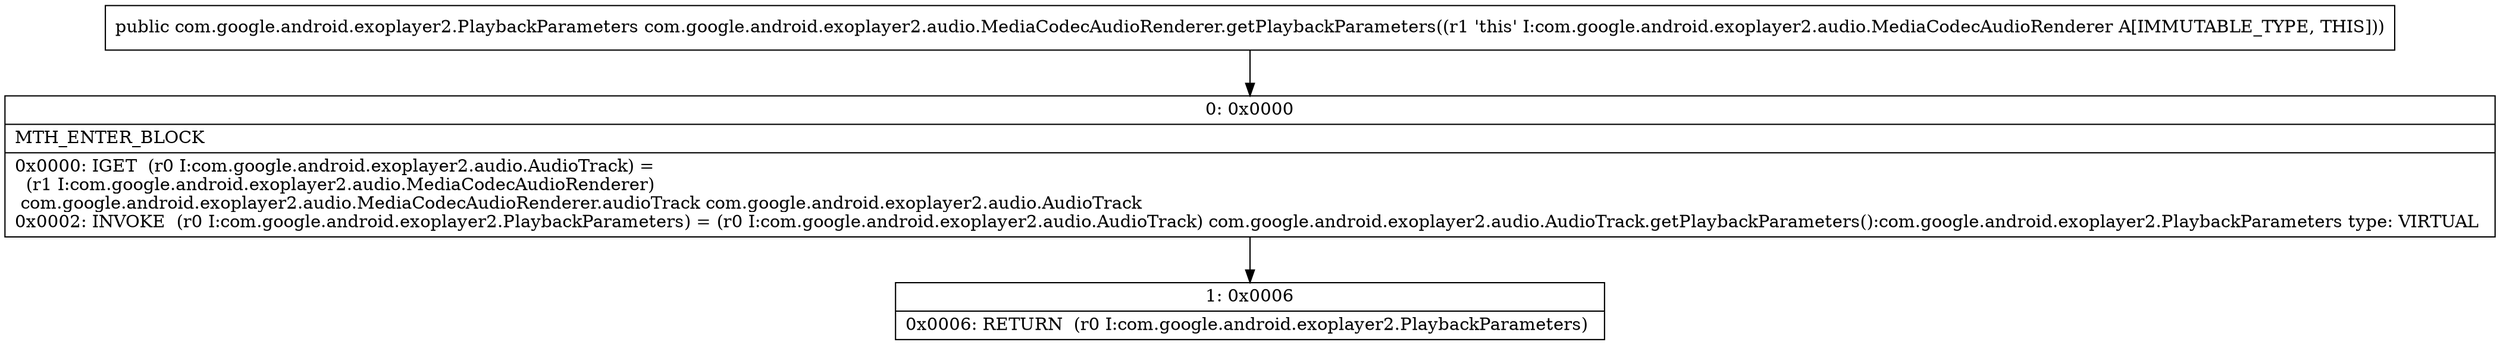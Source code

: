 digraph "CFG forcom.google.android.exoplayer2.audio.MediaCodecAudioRenderer.getPlaybackParameters()Lcom\/google\/android\/exoplayer2\/PlaybackParameters;" {
Node_0 [shape=record,label="{0\:\ 0x0000|MTH_ENTER_BLOCK\l|0x0000: IGET  (r0 I:com.google.android.exoplayer2.audio.AudioTrack) = \l  (r1 I:com.google.android.exoplayer2.audio.MediaCodecAudioRenderer)\l com.google.android.exoplayer2.audio.MediaCodecAudioRenderer.audioTrack com.google.android.exoplayer2.audio.AudioTrack \l0x0002: INVOKE  (r0 I:com.google.android.exoplayer2.PlaybackParameters) = (r0 I:com.google.android.exoplayer2.audio.AudioTrack) com.google.android.exoplayer2.audio.AudioTrack.getPlaybackParameters():com.google.android.exoplayer2.PlaybackParameters type: VIRTUAL \l}"];
Node_1 [shape=record,label="{1\:\ 0x0006|0x0006: RETURN  (r0 I:com.google.android.exoplayer2.PlaybackParameters) \l}"];
MethodNode[shape=record,label="{public com.google.android.exoplayer2.PlaybackParameters com.google.android.exoplayer2.audio.MediaCodecAudioRenderer.getPlaybackParameters((r1 'this' I:com.google.android.exoplayer2.audio.MediaCodecAudioRenderer A[IMMUTABLE_TYPE, THIS])) }"];
MethodNode -> Node_0;
Node_0 -> Node_1;
}

